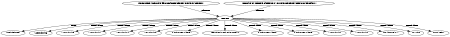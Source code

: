 digraph G {
size="3,3";
node [fontsize=7, fontname="Helvetica"];
edge [fontsize=7, fontname="Helvetica"];
node0 [label="AF217811", width=0.27433100247,height=0.27433100247];
node1 [label="The Complete Mitochondrial Genome of Tupaia belangeri and the Phylogenetic...", width=0.27433100247,height=0.27433100247];
node2 [label="Intraordinal phylogenetics of treeshrews (Mammalia: Scandentia) based on evidence from...", width=0.27433100247,height=0.27433100247];
node3 [label="Tupaia belangeri", width=0.27433100247,height=0.27433100247];
node4 [label="NADH subunit 6", width=0.27433100247,height=0.27433100247];
node5 [label="NADH subunit 5", width=0.27433100247,height=0.27433100247];
node6 [label="NADH subunit 4", width=0.27433100247,height=0.27433100247];
node7 [label="NADH subunit 4L", width=0.27433100247,height=0.27433100247];
node8 [label="NADH subunit 3", width=0.27433100247,height=0.27433100247];
node9 [label="cytochrome-c oxidase III", width=0.27433100247,height=0.27433100247];
node10 [label="recombination activating protein 1", width=0.27433100247,height=0.27433100247];
node11 [label="cytochrome-c oxidase II", width=0.27433100247,height=0.27433100247];
node12 [label="cytochrome-c oxidase I", width=0.27433100247,height=0.27433100247];
node13 [label="NADH subunit 2", width=0.27433100247,height=0.27433100247];
node14 [label="NADH subunit 1", width=0.27433100247,height=0.27433100247];
node15 [label="12S ribosomal RNA", width=0.27433100247,height=0.27433100247];
node16 [label="tRNA-Phe", width=0.27433100247,height=0.27433100247];
node17 [label="control region", width=0.27433100247,height=0.27433100247];
node1 -> node0 [label="references"];
node2 -> node0 [label="references"];
node0 -> node3 [label="source"];
node0 -> node4 [label="taggedWithTag"];
node0 -> node5 [label="taggedWithTag"];
node0 -> node6 [label="taggedWithTag"];
node0 -> node7 [label="taggedWithTag"];
node0 -> node8 [label="taggedWithTag"];
node0 -> node9 [label="taggedWithTag"];
node0 -> node10 [label="taggedWithTag"];
node0 -> node11 [label="taggedWithTag"];
node0 -> node12 [label="taggedWithTag"];
node0 -> node13 [label="taggedWithTag"];
node0 -> node14 [label="taggedWithTag"];
node0 -> node15 [label="taggedWithTag"];
node0 -> node16 [label="taggedWithTag"];
node0 -> node17 [label="taggedWithTag"];
}

